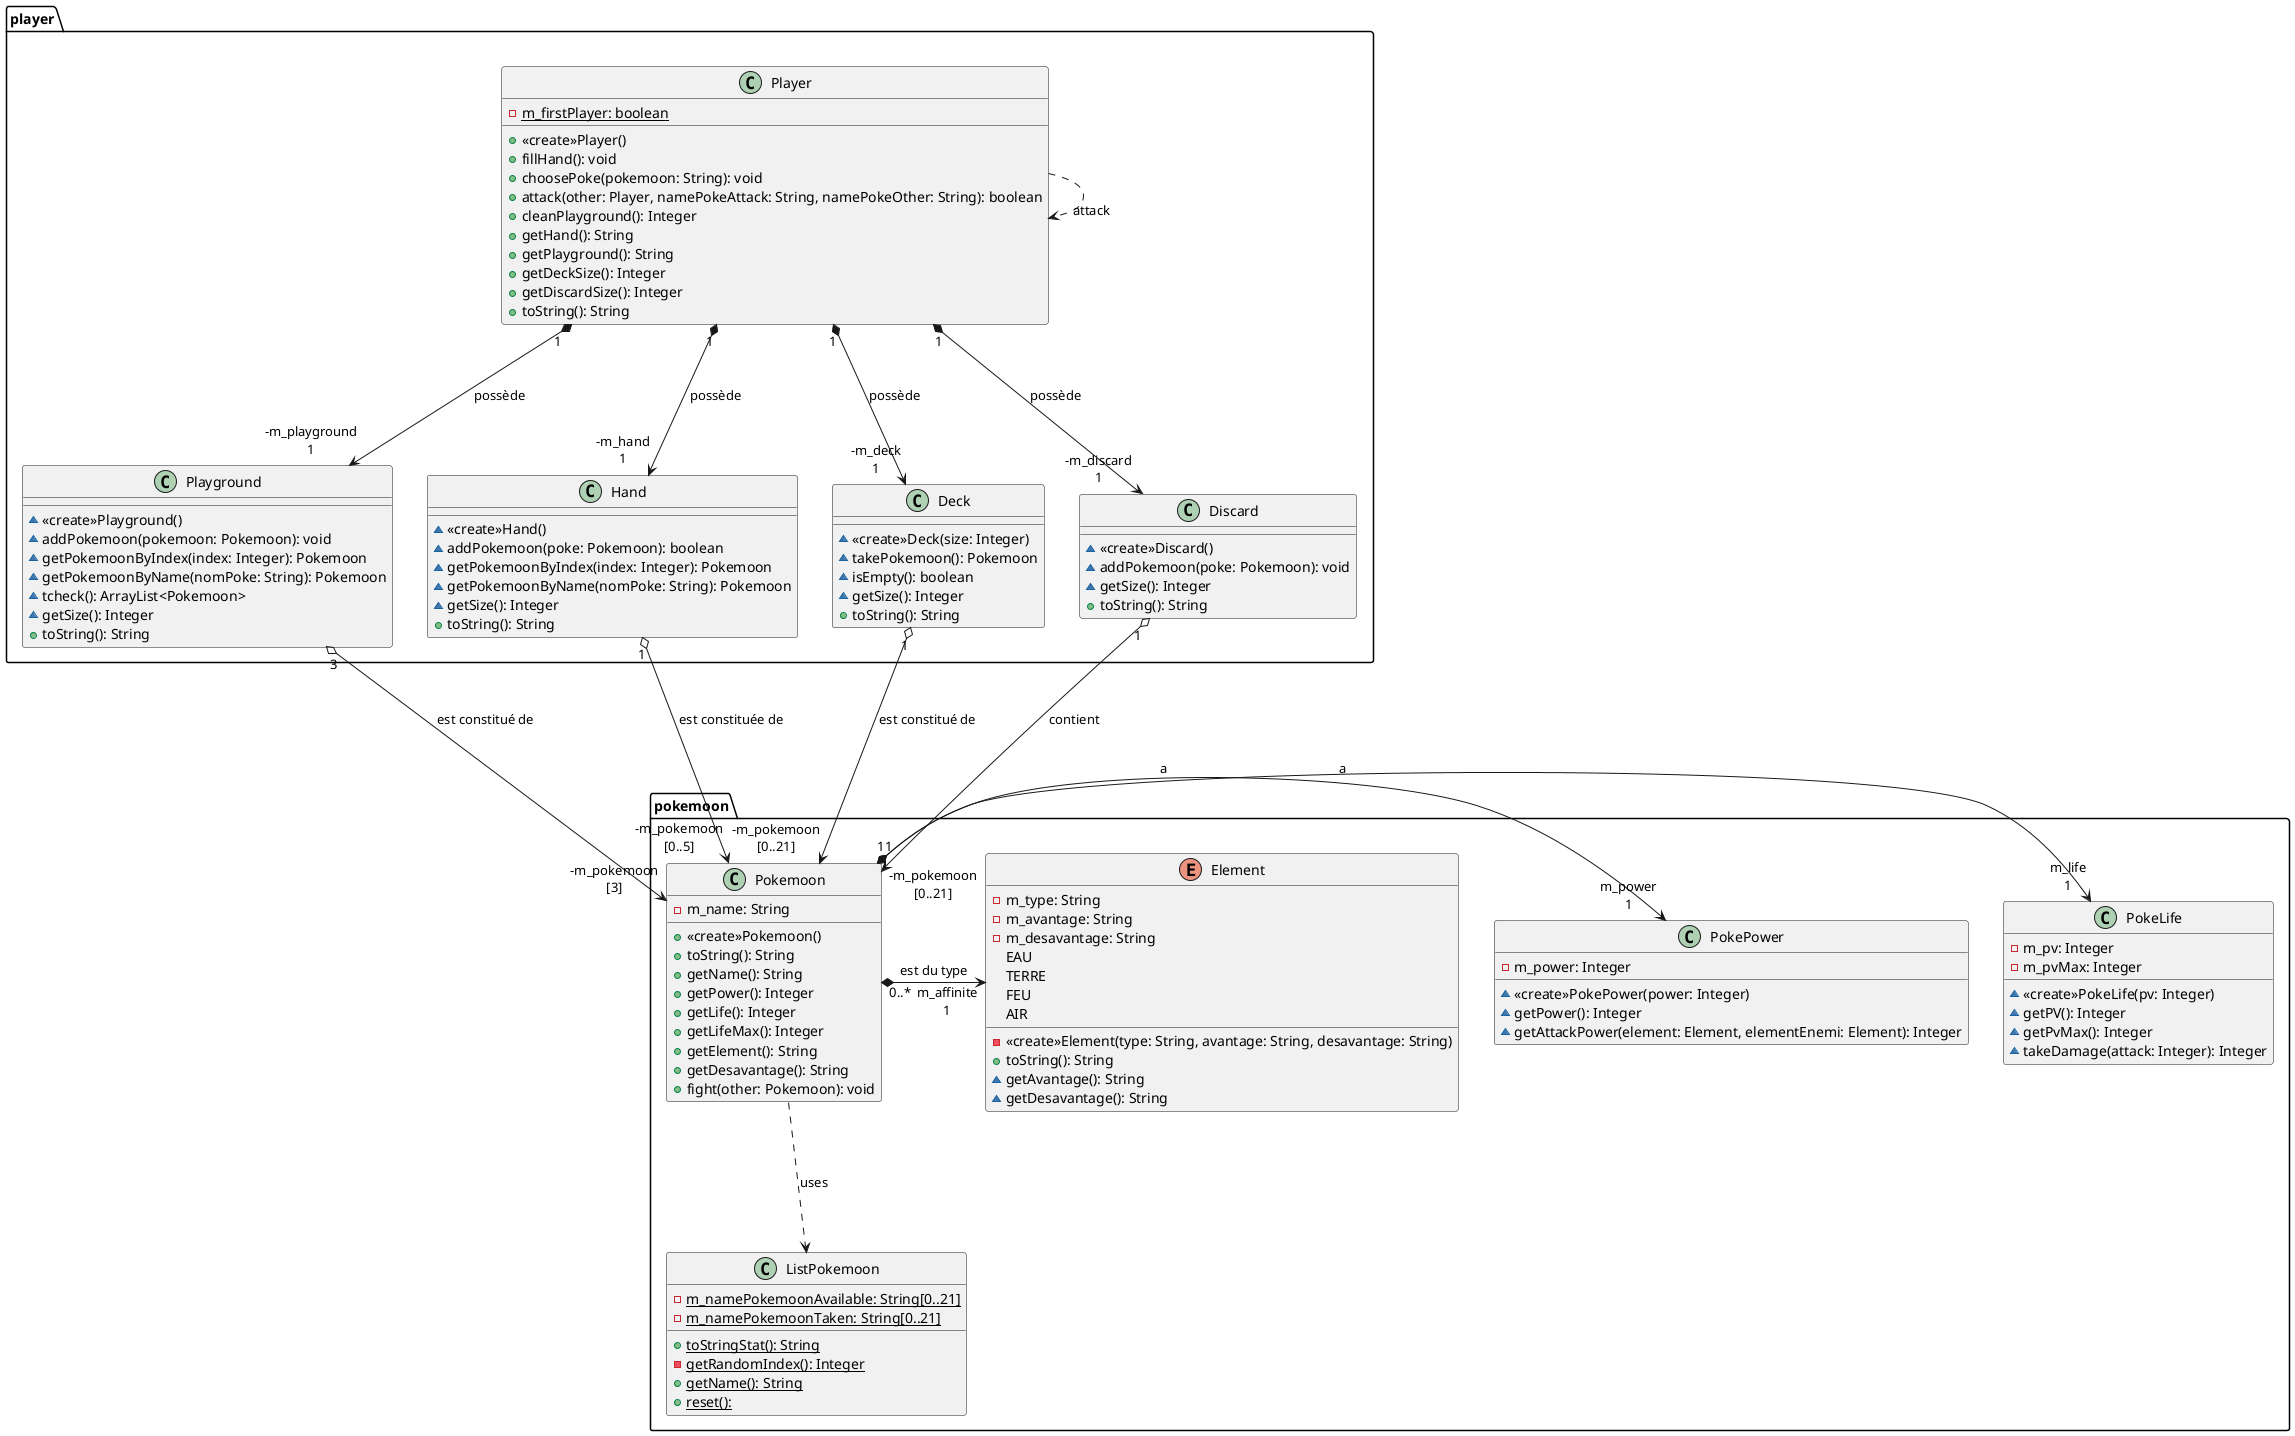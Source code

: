 @startuml

package player{

   class Player{
       -{static}m_firstPlayer: boolean
       +«create»Player()
       +fillHand(): void
       +choosePoke(pokemoon: String): void
       +attack(other: Player, namePokeAttack: String, namePokeOther: String): boolean
       +cleanPlayground(): Integer
       +getHand(): String
       +getPlayground(): String
       +getDeckSize(): Integer
       +getDiscardSize(): Integer
       +toString(): String
   }

   class Playground{
          ~«create»Playground()
          ~addPokemoon(pokemoon: Pokemoon): void
          ~getPokemoonByIndex(index: Integer): Pokemoon
          ~getPokemoonByName(nomPoke: String): Pokemoon
          ~tcheck(): ArrayList<Pokemoon>
          ~getSize(): Integer
          +toString(): String
   }

   class Hand{
       ~«create»Hand()
       ~addPokemoon(poke: Pokemoon): boolean
       ~getPokemoonByIndex(index: Integer): Pokemoon
       ~getPokemoonByName(nomPoke: String): Pokemoon
       ~getSize(): Integer
       +toString(): String
   }

   class Deck{
       ~«create»Deck(size: Integer)
       ~takePokemoon(): Pokemoon
       ~isEmpty(): boolean
       ~getSize(): Integer
       +toString(): String
   }

   class Discard{
       ~«create»Discard()
       ~addPokemoon(poke: Pokemoon): void
       ~getSize(): Integer
       +toString(): String
   }
}

package pokemoon{
    enum Element{
        -m_type: String
        -m_avantage: String
        -m_desavantage: String
        EAU
        TERRE
        FEU
        AIR
        -«create»Element(type: String, avantage: String, desavantage: String)
        +toString(): String
        ~getAvantage(): String
        ~getDesavantage(): String
    }

    class ListPokemoon{
        -{static}m_namePokemoonAvailable: String[0..21]
        -{static}m_namePokemoonTaken: String[0..21]
        +{static}toStringStat(): String
        -{static}getRandomIndex(): Integer
        +{static}getName(): String
        +{static}reset():
    }

    class PokeLife{
        -m_pv: Integer
        -m_pvMax: Integer
        ~«create»PokeLife(pv: Integer)
        ~getPV(): Integer
        ~getPvMax(): Integer
        ~takeDamage(attack: Integer): Integer
    }

    class PokePower{
        -m_power: Integer
        ~«create»PokePower(power: Integer)
        ~getPower(): Integer
        ~getAttackPower(element: Element, elementEnemi: Element): Integer
    }

    class Pokemoon{
        -m_name: String
        +«create»Pokemoon()
        +toString(): String
        +getName(): String
        +getPower(): Integer
        +getLife(): Integer
        +getLifeMax(): Integer
        +getElement(): String
        +getDesavantage(): String
        +fight(other: Pokemoon): void
    }

    Pokemoon "1" *-> "m_life\n1" PokeLife : a
    Pokemoon "1" *-> "m_power\n1" PokePower : a
    Pokemoon "0..*" *-> "m_affinite\n1" Element : est du type

}

Player -[dashed]-->"     attack"Player
Player "1" *---> "-m_deck\n1"Deck : possède
Player "1" *---> "-m_hand\n1" Hand : possède
Player "1" *---> "-m_discard\n1" Discard: possède
Player "1" *---> "-m_playground\n1"Playground : possède
Playground "3" o---> "-m_pokemoon\n[3]"Pokemoon : est constitué de
Pokemoon -[dashed]--> ListPokemoon : uses
Hand "1" o--->"-m_pokemoon\n[0..5]" Pokemoon : est constituée de
Deck "1" o---> "-m_pokemoon\n[0..21]"Pokemoon : est constitué de
Discard "1" o--->"-m_pokemoon\n[0..21]"Pokemoon: contient


@enduml